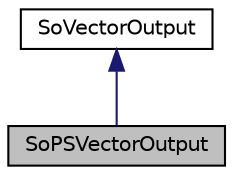 digraph "SoPSVectorOutput"
{
 // LATEX_PDF_SIZE
  edge [fontname="Helvetica",fontsize="10",labelfontname="Helvetica",labelfontsize="10"];
  node [fontname="Helvetica",fontsize="10",shape=record];
  Node1 [label="SoPSVectorOutput",height=0.2,width=0.4,color="black", fillcolor="grey75", style="filled", fontcolor="black",tooltip="The SoPSVectorOutput class is used for writing PostScript."];
  Node2 -> Node1 [dir="back",color="midnightblue",fontsize="10",style="solid",fontname="Helvetica"];
  Node2 [label="SoVectorOutput",height=0.2,width=0.4,color="black", fillcolor="white", style="filled",URL="$classSoVectorOutput.html",tooltip="The SoVectorOutput class is used for setting vector output file."];
}
